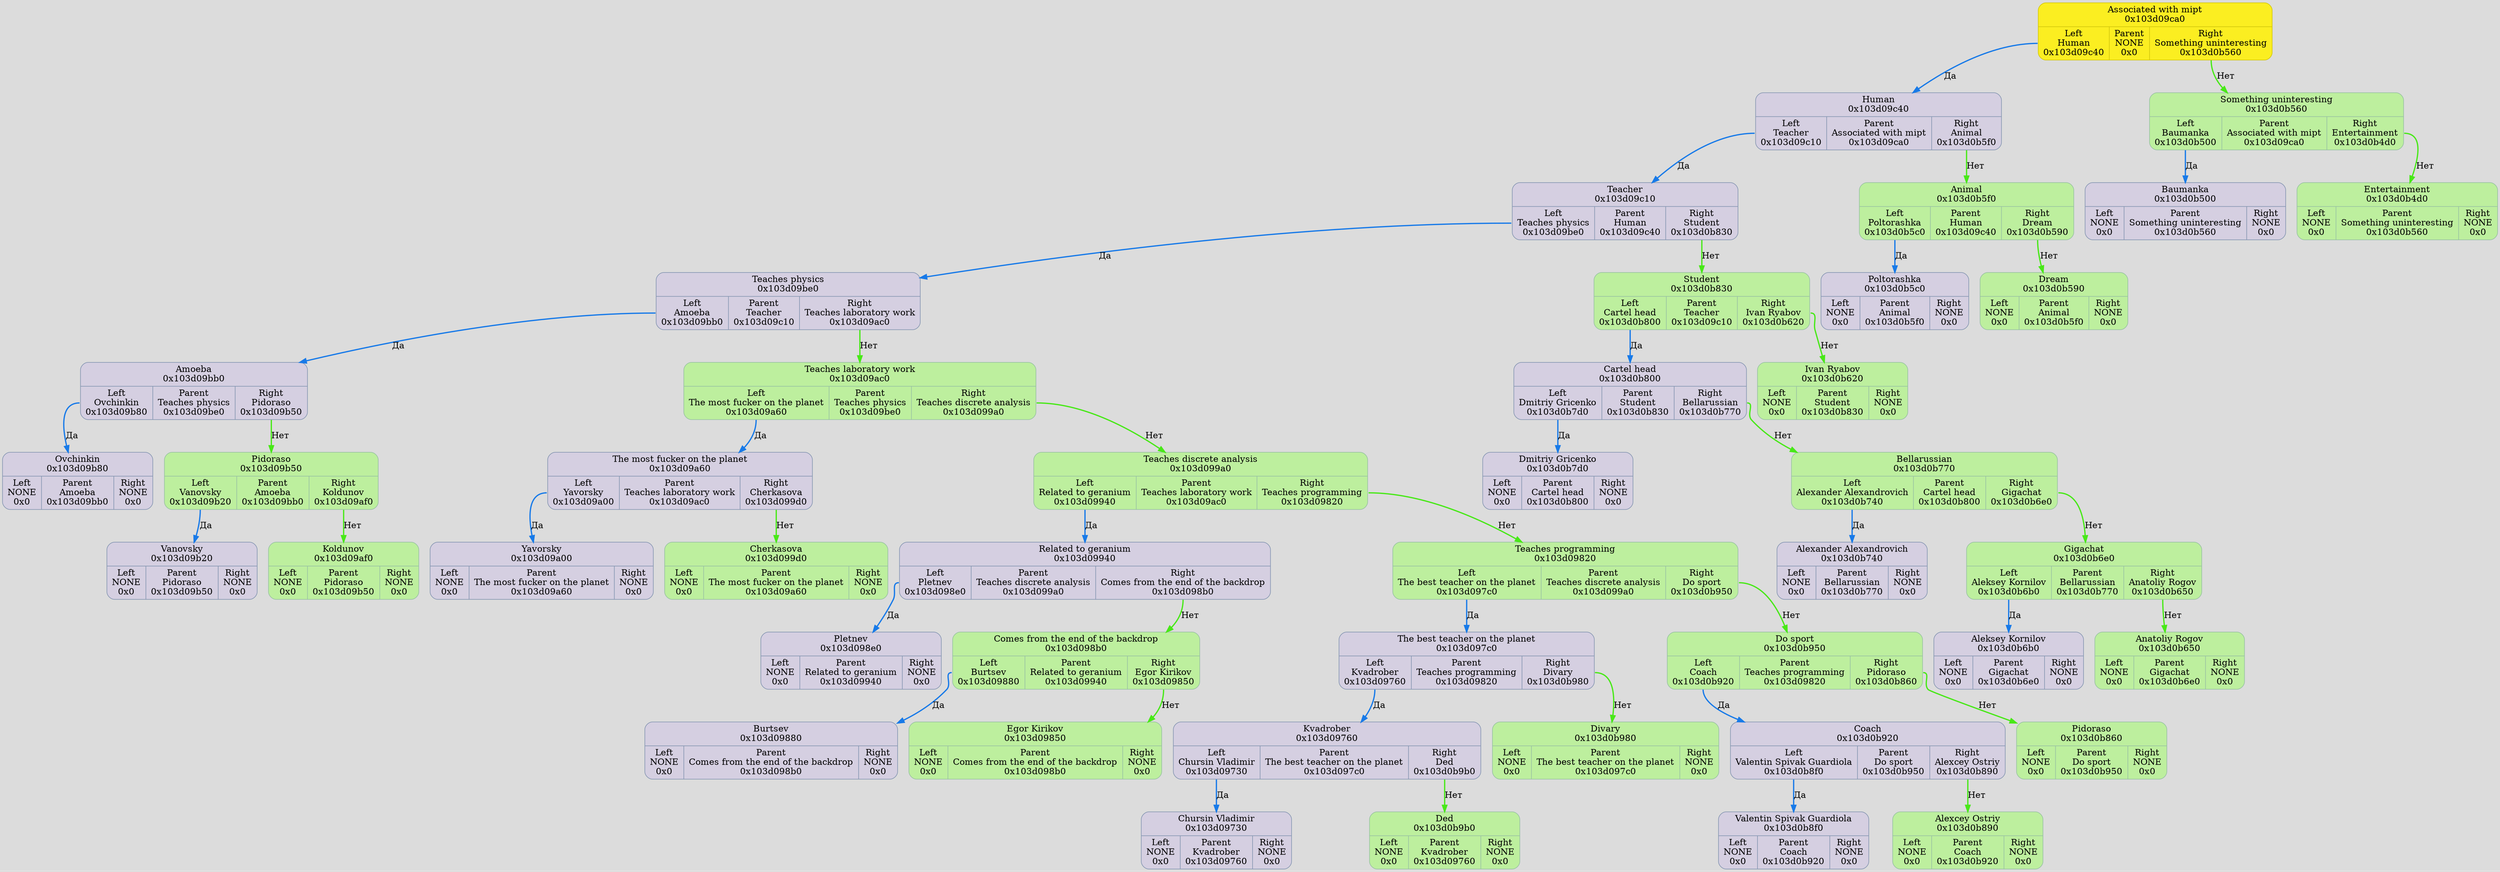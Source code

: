 digraph {
	fontname = "UbuntuMono";
	bgcolor = "#DCDCDC";

	node0x103d09ca0 [ shape = Mrecord; style = filled; fillcolor = "#FBEE21"; color = "#D3C70D"; fontcolor = "#000000";label = " { Associated with mipt\n0x103d09ca0 | { <left> Left\nHuman\n0x103d09c40 | Parent\nNONE\n0x0 | <right> Right\nSomething uninteresting\n0x103d0b560 } } ";  ];
	node0x103d09ca0:<left> -> node0x103d09c40 [ style = "bold"; color = "#187AE8"; label = "Да"; ];
	node0x103d09c40 [ shape = Mrecord; style = filled; fillcolor = "#D5CFE1"; color = "#8797b2"; fontcolor = "#000000";label = " { Human\n0x103d09c40 | { <left> Left\nTeacher\n0x103d09c10 | Parent\nAssociated with mipt\n0x103d09ca0 | <right> Right\nAnimal\n0x103d0b5f0 } } ";  ];
	node0x103d09c40:<left> -> node0x103d09c10 [ style = "bold"; color = "#187AE8"; label = "Да"; ];
	node0x103d09c10 [ shape = Mrecord; style = filled; fillcolor = "#D5CFE1"; color = "#8797b2"; fontcolor = "#000000";label = " { Teacher\n0x103d09c10 | { <left> Left\nTeaches physics\n0x103d09be0 | Parent\nHuman\n0x103d09c40 | <right> Right\nStudent\n0x103d0b830 } } ";  ];
	node0x103d09c10:<left> -> node0x103d09be0 [ style = "bold"; color = "#187AE8"; label = "Да"; ];
	node0x103d09be0 [ shape = Mrecord; style = filled; fillcolor = "#D5CFE1"; color = "#8797b2"; fontcolor = "#000000";label = " { Teaches physics\n0x103d09be0 | { <left> Left\nAmoeba\n0x103d09bb0 | Parent\nTeacher\n0x103d09c10 | <right> Right\nTeaches laboratory work\n0x103d09ac0 } } ";  ];
	node0x103d09be0:<left> -> node0x103d09bb0 [ style = "bold"; color = "#187AE8"; label = "Да"; ];
	node0x103d09bb0 [ shape = Mrecord; style = filled; fillcolor = "#D5CFE1"; color = "#8797b2"; fontcolor = "#000000";label = " { Amoeba\n0x103d09bb0 | { <left> Left\nOvchinkin\n0x103d09b80 | Parent\nTeaches physics\n0x103d09be0 | <right> Right\nPidoraso\n0x103d09b50 } } ";  ];
	node0x103d09bb0:<left> -> node0x103d09b80 [ style = "bold"; color = "#187AE8"; label = "Да"; ];
	node0x103d09b80 [ shape = Mrecord; style = filled; fillcolor = "#D5CFE1"; color = "#8797b2"; fontcolor = "#000000";label = " { Ovchinkin\n0x103d09b80 | { <left> Left\nNONE\n0x0 | Parent\nAmoeba\n0x103d09bb0 | <right> Right\nNONE\n0x0 } } ";  ];
	node0x103d09b50 [ shape = Mrecord; style = filled; fillcolor = "#D5CFE1"; color = "#8797b2"; fontcolor = "#000000";label = " { Pidoraso\n0x103d09b50 | { <left> Left\nVanovsky\n0x103d09b20 | Parent\nAmoeba\n0x103d09bb0 | <right> Right\nKoldunov\n0x103d09af0 } } ";  ];
	node0x103d09b50:<left> -> node0x103d09b20 [ style = "bold"; color = "#187AE8"; label = "Да"; ];
	node0x103d09b20 [ shape = Mrecord; style = filled; fillcolor = "#D5CFE1"; color = "#8797b2"; fontcolor = "#000000";label = " { Vanovsky\n0x103d09b20 | { <left> Left\nNONE\n0x0 | Parent\nPidoraso\n0x103d09b50 | <right> Right\nNONE\n0x0 } } ";  ];
	node0x103d09af0 [ shape = Mrecord; style = filled; fillcolor = "#D5CFE1"; color = "#8797b2"; fontcolor = "#000000";label = " { Koldunov\n0x103d09af0 | { <left> Left\nNONE\n0x0 | Parent\nPidoraso\n0x103d09b50 | <right> Right\nNONE\n0x0 } } ";  ];
	node0x103d09b50:<right> -> node0x103d09af0 [ style = "bold"; color = "#48E818"; label = "Нет"; ];
	node0x103d09af0 [ fillcolor = "#BDEF9E"; color = "#99c2a2"; fontcolor = "#000000"; ];
	node0x103d09bb0:<right> -> node0x103d09b50 [ style = "bold"; color = "#48E818"; label = "Нет"; ];
	node0x103d09b50 [ fillcolor = "#BDEF9E"; color = "#99c2a2"; fontcolor = "#000000"; ];
	node0x103d09ac0 [ shape = Mrecord; style = filled; fillcolor = "#D5CFE1"; color = "#8797b2"; fontcolor = "#000000";label = " { Teaches laboratory work\n0x103d09ac0 | { <left> Left\nThe most fucker on the planet\n0x103d09a60 | Parent\nTeaches physics\n0x103d09be0 | <right> Right\nTeaches discrete analysis\n0x103d099a0 } } ";  ];
	node0x103d09ac0:<left> -> node0x103d09a60 [ style = "bold"; color = "#187AE8"; label = "Да"; ];
	node0x103d09a60 [ shape = Mrecord; style = filled; fillcolor = "#D5CFE1"; color = "#8797b2"; fontcolor = "#000000";label = " { The most fucker on the planet\n0x103d09a60 | { <left> Left\nYavorsky\n0x103d09a00 | Parent\nTeaches laboratory work\n0x103d09ac0 | <right> Right\nCherkasova\n0x103d099d0 } } ";  ];
	node0x103d09a60:<left> -> node0x103d09a00 [ style = "bold"; color = "#187AE8"; label = "Да"; ];
	node0x103d09a00 [ shape = Mrecord; style = filled; fillcolor = "#D5CFE1"; color = "#8797b2"; fontcolor = "#000000";label = " { Yavorsky\n0x103d09a00 | { <left> Left\nNONE\n0x0 | Parent\nThe most fucker on the planet\n0x103d09a60 | <right> Right\nNONE\n0x0 } } ";  ];
	node0x103d099d0 [ shape = Mrecord; style = filled; fillcolor = "#D5CFE1"; color = "#8797b2"; fontcolor = "#000000";label = " { Cherkasova\n0x103d099d0 | { <left> Left\nNONE\n0x0 | Parent\nThe most fucker on the planet\n0x103d09a60 | <right> Right\nNONE\n0x0 } } ";  ];
	node0x103d09a60:<right> -> node0x103d099d0 [ style = "bold"; color = "#48E818"; label = "Нет"; ];
	node0x103d099d0 [ fillcolor = "#BDEF9E"; color = "#99c2a2"; fontcolor = "#000000"; ];
	node0x103d099a0 [ shape = Mrecord; style = filled; fillcolor = "#D5CFE1"; color = "#8797b2"; fontcolor = "#000000";label = " { Teaches discrete analysis\n0x103d099a0 | { <left> Left\nRelated to geranium\n0x103d09940 | Parent\nTeaches laboratory work\n0x103d09ac0 | <right> Right\nTeaches programming\n0x103d09820 } } ";  ];
	node0x103d099a0:<left> -> node0x103d09940 [ style = "bold"; color = "#187AE8"; label = "Да"; ];
	node0x103d09940 [ shape = Mrecord; style = filled; fillcolor = "#D5CFE1"; color = "#8797b2"; fontcolor = "#000000";label = " { Related to geranium\n0x103d09940 | { <left> Left\nPletnev\n0x103d098e0 | Parent\nTeaches discrete analysis\n0x103d099a0 | <right> Right\nСomes from the end of the backdrop\n0x103d098b0 } } ";  ];
	node0x103d09940:<left> -> node0x103d098e0 [ style = "bold"; color = "#187AE8"; label = "Да"; ];
	node0x103d098e0 [ shape = Mrecord; style = filled; fillcolor = "#D5CFE1"; color = "#8797b2"; fontcolor = "#000000";label = " { Pletnev\n0x103d098e0 | { <left> Left\nNONE\n0x0 | Parent\nRelated to geranium\n0x103d09940 | <right> Right\nNONE\n0x0 } } ";  ];
	node0x103d098b0 [ shape = Mrecord; style = filled; fillcolor = "#D5CFE1"; color = "#8797b2"; fontcolor = "#000000";label = " { Сomes from the end of the backdrop\n0x103d098b0 | { <left> Left\nBurtsev\n0x103d09880 | Parent\nRelated to geranium\n0x103d09940 | <right> Right\nEgor Kirikov\n0x103d09850 } } ";  ];
	node0x103d098b0:<left> -> node0x103d09880 [ style = "bold"; color = "#187AE8"; label = "Да"; ];
	node0x103d09880 [ shape = Mrecord; style = filled; fillcolor = "#D5CFE1"; color = "#8797b2"; fontcolor = "#000000";label = " { Burtsev\n0x103d09880 | { <left> Left\nNONE\n0x0 | Parent\nСomes from the end of the backdrop\n0x103d098b0 | <right> Right\nNONE\n0x0 } } ";  ];
	node0x103d09850 [ shape = Mrecord; style = filled; fillcolor = "#D5CFE1"; color = "#8797b2"; fontcolor = "#000000";label = " { Egor Kirikov\n0x103d09850 | { <left> Left\nNONE\n0x0 | Parent\nСomes from the end of the backdrop\n0x103d098b0 | <right> Right\nNONE\n0x0 } } ";  ];
	node0x103d098b0:<right> -> node0x103d09850 [ style = "bold"; color = "#48E818"; label = "Нет"; ];
	node0x103d09850 [ fillcolor = "#BDEF9E"; color = "#99c2a2"; fontcolor = "#000000"; ];
	node0x103d09940:<right> -> node0x103d098b0 [ style = "bold"; color = "#48E818"; label = "Нет"; ];
	node0x103d098b0 [ fillcolor = "#BDEF9E"; color = "#99c2a2"; fontcolor = "#000000"; ];
	node0x103d09820 [ shape = Mrecord; style = filled; fillcolor = "#D5CFE1"; color = "#8797b2"; fontcolor = "#000000";label = " { Teaches programming\n0x103d09820 | { <left> Left\nThe best teacher on the planet\n0x103d097c0 | Parent\nTeaches discrete analysis\n0x103d099a0 | <right> Right\nDo sport\n0x103d0b950 } } ";  ];
	node0x103d09820:<left> -> node0x103d097c0 [ style = "bold"; color = "#187AE8"; label = "Да"; ];
	node0x103d097c0 [ shape = Mrecord; style = filled; fillcolor = "#D5CFE1"; color = "#8797b2"; fontcolor = "#000000";label = " { The best teacher on the planet\n0x103d097c0 | { <left> Left\nKvadrober\n0x103d09760 | Parent\nTeaches programming\n0x103d09820 | <right> Right\nDivary\n0x103d0b980 } } ";  ];
	node0x103d097c0:<left> -> node0x103d09760 [ style = "bold"; color = "#187AE8"; label = "Да"; ];
	node0x103d09760 [ shape = Mrecord; style = filled; fillcolor = "#D5CFE1"; color = "#8797b2"; fontcolor = "#000000";label = " { Kvadrober\n0x103d09760 | { <left> Left\nChursin Vladimir\n0x103d09730 | Parent\nThe best teacher on the planet\n0x103d097c0 | <right> Right\nDed\n0x103d0b9b0 } } ";  ];
	node0x103d09760:<left> -> node0x103d09730 [ style = "bold"; color = "#187AE8"; label = "Да"; ];
	node0x103d09730 [ shape = Mrecord; style = filled; fillcolor = "#D5CFE1"; color = "#8797b2"; fontcolor = "#000000";label = " { Chursin Vladimir\n0x103d09730 | { <left> Left\nNONE\n0x0 | Parent\nKvadrober\n0x103d09760 | <right> Right\nNONE\n0x0 } } ";  ];
	node0x103d0b9b0 [ shape = Mrecord; style = filled; fillcolor = "#D5CFE1"; color = "#8797b2"; fontcolor = "#000000";label = " { Ded\n0x103d0b9b0 | { <left> Left\nNONE\n0x0 | Parent\nKvadrober\n0x103d09760 | <right> Right\nNONE\n0x0 } } ";  ];
	node0x103d09760:<right> -> node0x103d0b9b0 [ style = "bold"; color = "#48E818"; label = "Нет"; ];
	node0x103d0b9b0 [ fillcolor = "#BDEF9E"; color = "#99c2a2"; fontcolor = "#000000"; ];
	node0x103d0b980 [ shape = Mrecord; style = filled; fillcolor = "#D5CFE1"; color = "#8797b2"; fontcolor = "#000000";label = " { Divary\n0x103d0b980 | { <left> Left\nNONE\n0x0 | Parent\nThe best teacher on the planet\n0x103d097c0 | <right> Right\nNONE\n0x0 } } ";  ];
	node0x103d097c0:<right> -> node0x103d0b980 [ style = "bold"; color = "#48E818"; label = "Нет"; ];
	node0x103d0b980 [ fillcolor = "#BDEF9E"; color = "#99c2a2"; fontcolor = "#000000"; ];
	node0x103d0b950 [ shape = Mrecord; style = filled; fillcolor = "#D5CFE1"; color = "#8797b2"; fontcolor = "#000000";label = " { Do sport\n0x103d0b950 | { <left> Left\nCoach\n0x103d0b920 | Parent\nTeaches programming\n0x103d09820 | <right> Right\nPidoraso\n0x103d0b860 } } ";  ];
	node0x103d0b950:<left> -> node0x103d0b920 [ style = "bold"; color = "#187AE8"; label = "Да"; ];
	node0x103d0b920 [ shape = Mrecord; style = filled; fillcolor = "#D5CFE1"; color = "#8797b2"; fontcolor = "#000000";label = " { Coach\n0x103d0b920 | { <left> Left\nValentin Spivak Guardiola\n0x103d0b8f0 | Parent\nDo sport\n0x103d0b950 | <right> Right\nAlexcey Ostriy\n0x103d0b890 } } ";  ];
	node0x103d0b920:<left> -> node0x103d0b8f0 [ style = "bold"; color = "#187AE8"; label = "Да"; ];
	node0x103d0b8f0 [ shape = Mrecord; style = filled; fillcolor = "#D5CFE1"; color = "#8797b2"; fontcolor = "#000000";label = " { Valentin Spivak Guardiola\n0x103d0b8f0 | { <left> Left\nNONE\n0x0 | Parent\nCoach\n0x103d0b920 | <right> Right\nNONE\n0x0 } } ";  ];
	node0x103d0b890 [ shape = Mrecord; style = filled; fillcolor = "#D5CFE1"; color = "#8797b2"; fontcolor = "#000000";label = " { Alexcey Ostriy\n0x103d0b890 | { <left> Left\nNONE\n0x0 | Parent\nCoach\n0x103d0b920 | <right> Right\nNONE\n0x0 } } ";  ];
	node0x103d0b920:<right> -> node0x103d0b890 [ style = "bold"; color = "#48E818"; label = "Нет"; ];
	node0x103d0b890 [ fillcolor = "#BDEF9E"; color = "#99c2a2"; fontcolor = "#000000"; ];
	node0x103d0b860 [ shape = Mrecord; style = filled; fillcolor = "#D5CFE1"; color = "#8797b2"; fontcolor = "#000000";label = " { Pidoraso\n0x103d0b860 | { <left> Left\nNONE\n0x0 | Parent\nDo sport\n0x103d0b950 | <right> Right\nNONE\n0x0 } } ";  ];
	node0x103d0b950:<right> -> node0x103d0b860 [ style = "bold"; color = "#48E818"; label = "Нет"; ];
	node0x103d0b860 [ fillcolor = "#BDEF9E"; color = "#99c2a2"; fontcolor = "#000000"; ];
	node0x103d09820:<right> -> node0x103d0b950 [ style = "bold"; color = "#48E818"; label = "Нет"; ];
	node0x103d0b950 [ fillcolor = "#BDEF9E"; color = "#99c2a2"; fontcolor = "#000000"; ];
	node0x103d099a0:<right> -> node0x103d09820 [ style = "bold"; color = "#48E818"; label = "Нет"; ];
	node0x103d09820 [ fillcolor = "#BDEF9E"; color = "#99c2a2"; fontcolor = "#000000"; ];
	node0x103d09ac0:<right> -> node0x103d099a0 [ style = "bold"; color = "#48E818"; label = "Нет"; ];
	node0x103d099a0 [ fillcolor = "#BDEF9E"; color = "#99c2a2"; fontcolor = "#000000"; ];
	node0x103d09be0:<right> -> node0x103d09ac0 [ style = "bold"; color = "#48E818"; label = "Нет"; ];
	node0x103d09ac0 [ fillcolor = "#BDEF9E"; color = "#99c2a2"; fontcolor = "#000000"; ];
	node0x103d0b830 [ shape = Mrecord; style = filled; fillcolor = "#D5CFE1"; color = "#8797b2"; fontcolor = "#000000";label = " { Student\n0x103d0b830 | { <left> Left\nCartel head\n0x103d0b800 | Parent\nTeacher\n0x103d09c10 | <right> Right\nIvan Ryabov\n0x103d0b620 } } ";  ];
	node0x103d0b830:<left> -> node0x103d0b800 [ style = "bold"; color = "#187AE8"; label = "Да"; ];
	node0x103d0b800 [ shape = Mrecord; style = filled; fillcolor = "#D5CFE1"; color = "#8797b2"; fontcolor = "#000000";label = " { Cartel head\n0x103d0b800 | { <left> Left\nDmitriy Gricenko\n0x103d0b7d0 | Parent\nStudent\n0x103d0b830 | <right> Right\nBellarussian\n0x103d0b770 } } ";  ];
	node0x103d0b800:<left> -> node0x103d0b7d0 [ style = "bold"; color = "#187AE8"; label = "Да"; ];
	node0x103d0b7d0 [ shape = Mrecord; style = filled; fillcolor = "#D5CFE1"; color = "#8797b2"; fontcolor = "#000000";label = " { Dmitriy Gricenko\n0x103d0b7d0 | { <left> Left\nNONE\n0x0 | Parent\nCartel head\n0x103d0b800 | <right> Right\nNONE\n0x0 } } ";  ];
	node0x103d0b770 [ shape = Mrecord; style = filled; fillcolor = "#D5CFE1"; color = "#8797b2"; fontcolor = "#000000";label = " { Bellarussian\n0x103d0b770 | { <left> Left\nAlexander Alexandrovich\n0x103d0b740 | Parent\nCartel head\n0x103d0b800 | <right> Right\nGigachat\n0x103d0b6e0 } } ";  ];
	node0x103d0b770:<left> -> node0x103d0b740 [ style = "bold"; color = "#187AE8"; label = "Да"; ];
	node0x103d0b740 [ shape = Mrecord; style = filled; fillcolor = "#D5CFE1"; color = "#8797b2"; fontcolor = "#000000";label = " { Alexander Alexandrovich\n0x103d0b740 | { <left> Left\nNONE\n0x0 | Parent\nBellarussian\n0x103d0b770 | <right> Right\nNONE\n0x0 } } ";  ];
	node0x103d0b6e0 [ shape = Mrecord; style = filled; fillcolor = "#D5CFE1"; color = "#8797b2"; fontcolor = "#000000";label = " { Gigachat\n0x103d0b6e0 | { <left> Left\nAleksey Kornilov\n0x103d0b6b0 | Parent\nBellarussian\n0x103d0b770 | <right> Right\nAnatoliy Rogov\n0x103d0b650 } } ";  ];
	node0x103d0b6e0:<left> -> node0x103d0b6b0 [ style = "bold"; color = "#187AE8"; label = "Да"; ];
	node0x103d0b6b0 [ shape = Mrecord; style = filled; fillcolor = "#D5CFE1"; color = "#8797b2"; fontcolor = "#000000";label = " { Aleksey Kornilov\n0x103d0b6b0 | { <left> Left\nNONE\n0x0 | Parent\nGigachat\n0x103d0b6e0 | <right> Right\nNONE\n0x0 } } ";  ];
	node0x103d0b650 [ shape = Mrecord; style = filled; fillcolor = "#D5CFE1"; color = "#8797b2"; fontcolor = "#000000";label = " { Anatoliy Rogov\n0x103d0b650 | { <left> Left\nNONE\n0x0 | Parent\nGigachat\n0x103d0b6e0 | <right> Right\nNONE\n0x0 } } ";  ];
	node0x103d0b6e0:<right> -> node0x103d0b650 [ style = "bold"; color = "#48E818"; label = "Нет"; ];
	node0x103d0b650 [ fillcolor = "#BDEF9E"; color = "#99c2a2"; fontcolor = "#000000"; ];
	node0x103d0b770:<right> -> node0x103d0b6e0 [ style = "bold"; color = "#48E818"; label = "Нет"; ];
	node0x103d0b6e0 [ fillcolor = "#BDEF9E"; color = "#99c2a2"; fontcolor = "#000000"; ];
	node0x103d0b800:<right> -> node0x103d0b770 [ style = "bold"; color = "#48E818"; label = "Нет"; ];
	node0x103d0b770 [ fillcolor = "#BDEF9E"; color = "#99c2a2"; fontcolor = "#000000"; ];
	node0x103d0b620 [ shape = Mrecord; style = filled; fillcolor = "#D5CFE1"; color = "#8797b2"; fontcolor = "#000000";label = " { Ivan Ryabov\n0x103d0b620 | { <left> Left\nNONE\n0x0 | Parent\nStudent\n0x103d0b830 | <right> Right\nNONE\n0x0 } } ";  ];
	node0x103d0b830:<right> -> node0x103d0b620 [ style = "bold"; color = "#48E818"; label = "Нет"; ];
	node0x103d0b620 [ fillcolor = "#BDEF9E"; color = "#99c2a2"; fontcolor = "#000000"; ];
	node0x103d09c10:<right> -> node0x103d0b830 [ style = "bold"; color = "#48E818"; label = "Нет"; ];
	node0x103d0b830 [ fillcolor = "#BDEF9E"; color = "#99c2a2"; fontcolor = "#000000"; ];
	node0x103d0b5f0 [ shape = Mrecord; style = filled; fillcolor = "#D5CFE1"; color = "#8797b2"; fontcolor = "#000000";label = " { Animal\n0x103d0b5f0 | { <left> Left\nPoltorashka\n0x103d0b5c0 | Parent\nHuman\n0x103d09c40 | <right> Right\nDream\n0x103d0b590 } } ";  ];
	node0x103d0b5f0:<left> -> node0x103d0b5c0 [ style = "bold"; color = "#187AE8"; label = "Да"; ];
	node0x103d0b5c0 [ shape = Mrecord; style = filled; fillcolor = "#D5CFE1"; color = "#8797b2"; fontcolor = "#000000";label = " { Poltorashka\n0x103d0b5c0 | { <left> Left\nNONE\n0x0 | Parent\nAnimal\n0x103d0b5f0 | <right> Right\nNONE\n0x0 } } ";  ];
	node0x103d0b590 [ shape = Mrecord; style = filled; fillcolor = "#D5CFE1"; color = "#8797b2"; fontcolor = "#000000";label = " { Dream\n0x103d0b590 | { <left> Left\nNONE\n0x0 | Parent\nAnimal\n0x103d0b5f0 | <right> Right\nNONE\n0x0 } } ";  ];
	node0x103d0b5f0:<right> -> node0x103d0b590 [ style = "bold"; color = "#48E818"; label = "Нет"; ];
	node0x103d0b590 [ fillcolor = "#BDEF9E"; color = "#99c2a2"; fontcolor = "#000000"; ];
	node0x103d09c40:<right> -> node0x103d0b5f0 [ style = "bold"; color = "#48E818"; label = "Нет"; ];
	node0x103d0b5f0 [ fillcolor = "#BDEF9E"; color = "#99c2a2"; fontcolor = "#000000"; ];
	node0x103d0b560 [ shape = Mrecord; style = filled; fillcolor = "#D5CFE1"; color = "#8797b2"; fontcolor = "#000000";label = " { Something uninteresting\n0x103d0b560 | { <left> Left\nBaumanka\n0x103d0b500 | Parent\nAssociated with mipt\n0x103d09ca0 | <right> Right\nEntertainment\n0x103d0b4d0 } } ";  ];
	node0x103d0b560:<left> -> node0x103d0b500 [ style = "bold"; color = "#187AE8"; label = "Да"; ];
	node0x103d0b500 [ shape = Mrecord; style = filled; fillcolor = "#D5CFE1"; color = "#8797b2"; fontcolor = "#000000";label = " { Baumanka\n0x103d0b500 | { <left> Left\nNONE\n0x0 | Parent\nSomething uninteresting\n0x103d0b560 | <right> Right\nNONE\n0x0 } } ";  ];
	node0x103d0b4d0 [ shape = Mrecord; style = filled; fillcolor = "#D5CFE1"; color = "#8797b2"; fontcolor = "#000000";label = " { Entertainment\n0x103d0b4d0 | { <left> Left\nNONE\n0x0 | Parent\nSomething uninteresting\n0x103d0b560 | <right> Right\nNONE\n0x0 } } ";  ];
	node0x103d0b560:<right> -> node0x103d0b4d0 [ style = "bold"; color = "#48E818"; label = "Нет"; ];
	node0x103d0b4d0 [ fillcolor = "#BDEF9E"; color = "#99c2a2"; fontcolor = "#000000"; ];
	node0x103d09ca0:<right> -> node0x103d0b560 [ style = "bold"; color = "#48E818"; label = "Нет"; ];
	node0x103d0b560 [ fillcolor = "#BDEF9E"; color = "#99c2a2"; fontcolor = "#000000"; ];
}
